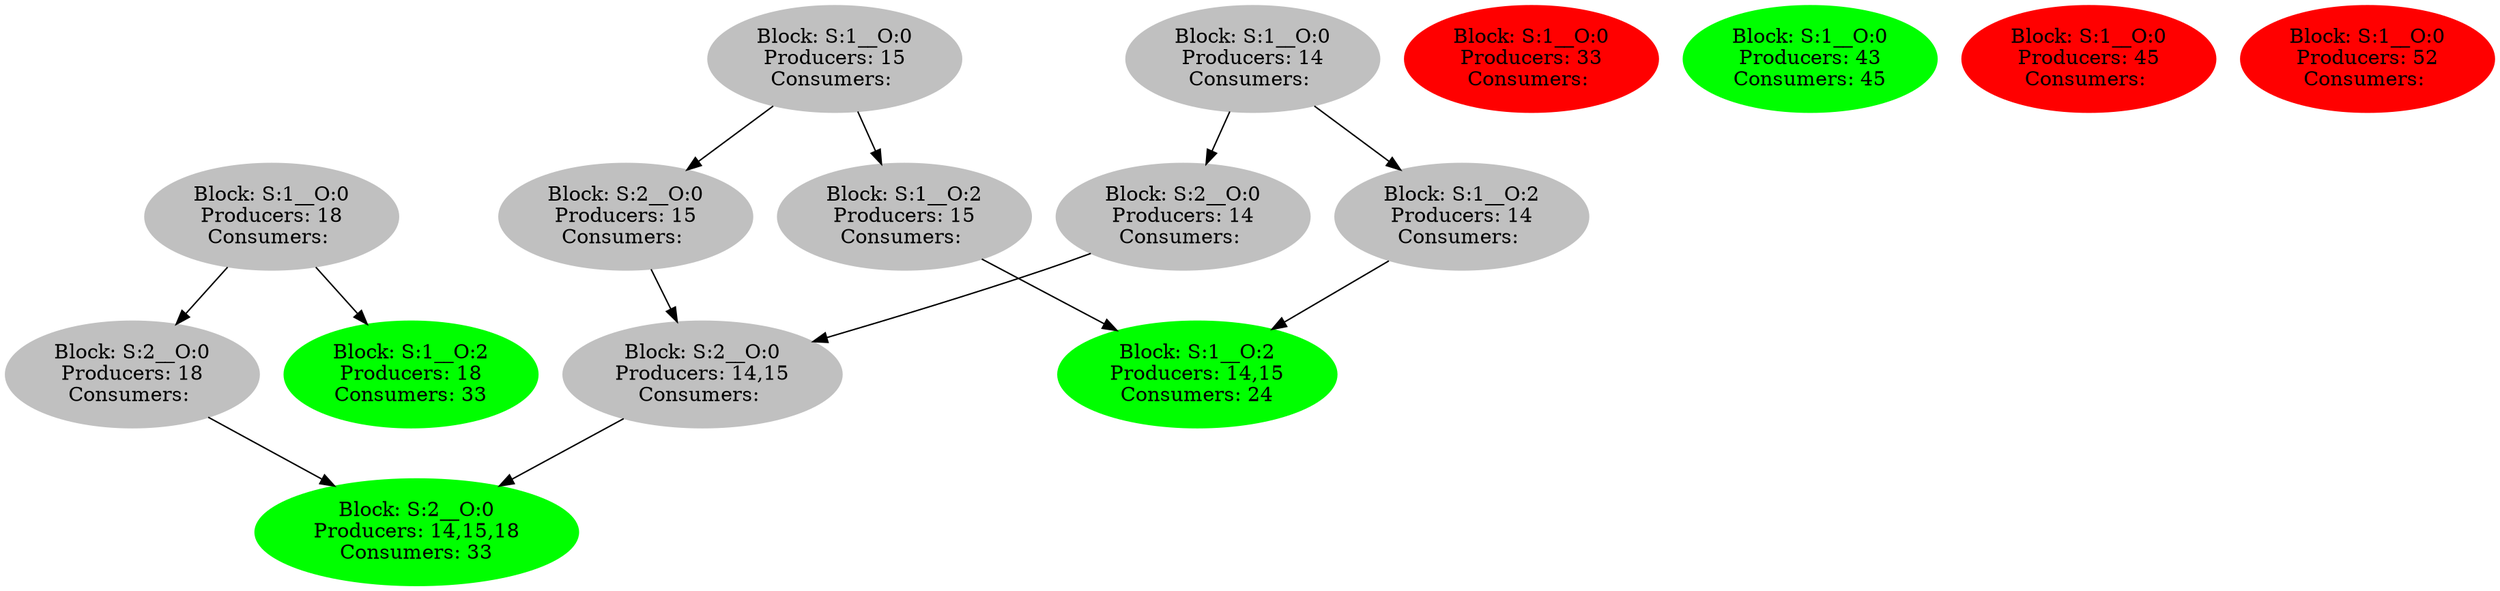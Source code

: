 strict digraph  {
0 [color=grey, label="Block: S:1__O:0
Producers: 14
Consumers: ", style=filled];
1 [color=grey, label="Block: S:2__O:0
Producers: 14
Consumers: ", style=filled];
2 [color=grey, label="Block: S:2__O:0
Producers: 14,15
Consumers: ", style=filled];
3 [color=green, label="Block: S:2__O:0
Producers: 14,15,18
Consumers: 33", style=filled];
4 [color=grey, label="Block: S:1__O:2
Producers: 14
Consumers: ", style=filled];
5 [color=green, label="Block: S:1__O:2
Producers: 14,15
Consumers: 24", style=filled];
6 [color=grey, label="Block: S:1__O:0
Producers: 15
Consumers: ", style=filled];
7 [color=grey, label="Block: S:2__O:0
Producers: 15
Consumers: ", style=filled];
8 [color=grey, label="Block: S:1__O:2
Producers: 15
Consumers: ", style=filled];
9 [color=grey, label="Block: S:1__O:0
Producers: 18
Consumers: ", style=filled];
10 [color=grey, label="Block: S:2__O:0
Producers: 18
Consumers: ", style=filled];
11 [color=green, label="Block: S:1__O:2
Producers: 18
Consumers: 33", style=filled];
12 [color=red, label="Block: S:1__O:0
Producers: 33
Consumers: ", style=filled];
13 [color=green, label="Block: S:1__O:0
Producers: 43
Consumers: 45", style=filled];
14 [color=red, label="Block: S:1__O:0
Producers: 45
Consumers: ", style=filled];
15 [color=red, label="Block: S:1__O:0
Producers: 52
Consumers: ", style=filled];
0 -> 1;
0 -> 4;
1 -> 2;
2 -> 3;
4 -> 5;
6 -> 7;
6 -> 8;
7 -> 2;
8 -> 5;
9 -> 10;
9 -> 11;
10 -> 3;
}
